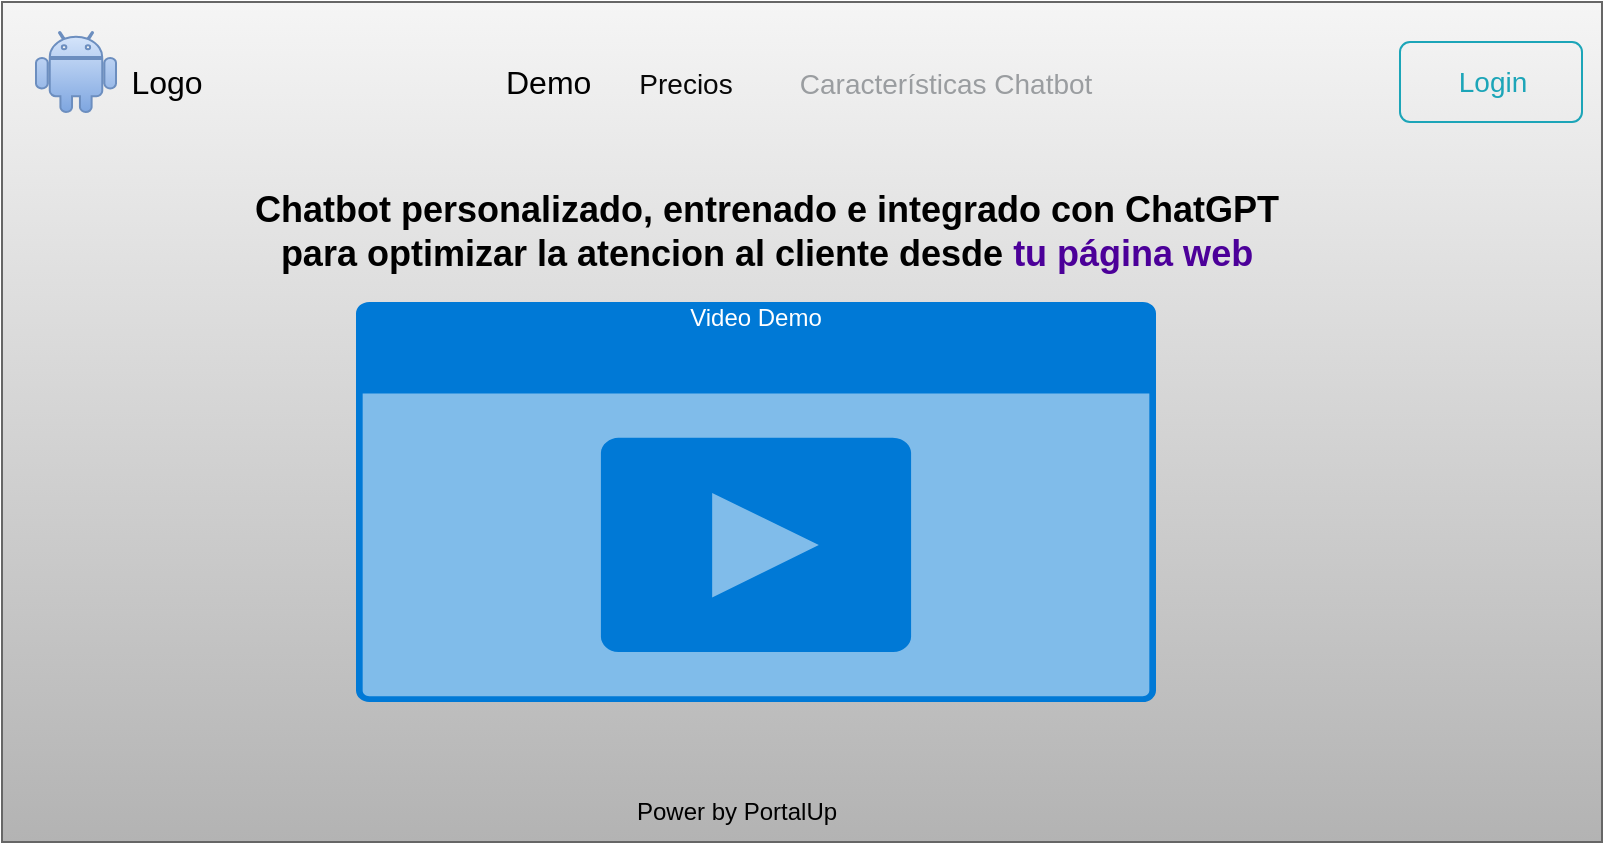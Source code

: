 <mxfile version="21.1.4" type="github">
  <diagram name="Página-1" id="bSJGP8Rl3pwdWKhk3Nbw">
    <mxGraphModel dx="880" dy="484" grid="1" gridSize="10" guides="1" tooltips="1" connect="1" arrows="1" fold="1" page="1" pageScale="1" pageWidth="827" pageHeight="1169" math="0" shadow="0">
      <root>
        <mxCell id="0" />
        <mxCell id="1" parent="0" />
        <mxCell id="TybLUOuc99CVGpNBgaMz-9" value="" style="rounded=0;whiteSpace=wrap;html=1;fillColor=#f5f5f5;gradientColor=#b3b3b3;strokeColor=#666666;" vertex="1" parent="1">
          <mxGeometry x="13" y="40" width="800" height="420" as="geometry" />
        </mxCell>
        <mxCell id="TybLUOuc99CVGpNBgaMz-1" value="Demo" style="html=1;shadow=0;dashed=0;fontSize=16;align=left;spacing=15;fillColor=none;strokeColor=none;" vertex="1" parent="1">
          <mxGeometry x="250" y="50" width="563" height="60" as="geometry" />
        </mxCell>
        <mxCell id="TybLUOuc99CVGpNBgaMz-2" value="Precios" style="fillColor=none;strokeColor=none;fontSize=14;fontColor=#080808;align=center;" vertex="1" parent="TybLUOuc99CVGpNBgaMz-1">
          <mxGeometry width="70" height="40" relative="1" as="geometry">
            <mxPoint x="70" y="10" as="offset" />
          </mxGeometry>
        </mxCell>
        <mxCell id="TybLUOuc99CVGpNBgaMz-3" value="Características Chatbot " style="fillColor=none;strokeColor=none;fontSize=14;fontColor=#9A9DA0;align=center;" vertex="1" parent="TybLUOuc99CVGpNBgaMz-1">
          <mxGeometry width="160" height="40" relative="1" as="geometry">
            <mxPoint x="157" y="10" as="offset" />
          </mxGeometry>
        </mxCell>
        <mxCell id="TybLUOuc99CVGpNBgaMz-6" value="Login" style="html=1;shadow=0;dashed=0;shape=mxgraph.bootstrap.rrect;rSize=5;fontSize=14;fontColor=#1CA5B8;strokeColor=#1CA5B8;fillColor=none;" vertex="1" parent="TybLUOuc99CVGpNBgaMz-1">
          <mxGeometry x="1" width="91" height="40" relative="1" as="geometry">
            <mxPoint x="-101" y="10" as="offset" />
          </mxGeometry>
        </mxCell>
        <mxCell id="TybLUOuc99CVGpNBgaMz-12" value="Video Demo" style="html=1;whiteSpace=wrap;strokeColor=none;fillColor=#0079D6;labelPosition=center;verticalLabelPosition=middle;verticalAlign=top;align=center;fontSize=12;outlineConnect=0;spacingTop=-6;fontColor=#FFFFFF;sketch=0;shape=mxgraph.sitemap.video;" vertex="1" parent="1">
          <mxGeometry x="190" y="190" width="400" height="200" as="geometry" />
        </mxCell>
        <mxCell id="TybLUOuc99CVGpNBgaMz-15" value="" style="dashed=0;outlineConnect=0;html=1;align=center;labelPosition=center;verticalLabelPosition=bottom;verticalAlign=top;shape=mxgraph.weblogos.android;fillColor=#dae8fc;strokeColor=#6c8ebf;gradientColor=#7ea6e0;" vertex="1" parent="1">
          <mxGeometry x="30" y="55" width="40" height="40" as="geometry" />
        </mxCell>
        <mxCell id="TybLUOuc99CVGpNBgaMz-16" value="Power by PortalUp&lt;br&gt;" style="text;html=1;align=center;verticalAlign=middle;resizable=0;points=[];autosize=1;strokeColor=none;fillColor=none;" vertex="1" parent="1">
          <mxGeometry x="320" y="430" width="120" height="30" as="geometry" />
        </mxCell>
        <mxCell id="TybLUOuc99CVGpNBgaMz-17" value="Logo" style="text;html=1;align=center;verticalAlign=middle;resizable=0;points=[];autosize=1;strokeColor=none;fillColor=none;fontSize=16;" vertex="1" parent="1">
          <mxGeometry x="65" y="65" width="60" height="30" as="geometry" />
        </mxCell>
        <mxCell id="TybLUOuc99CVGpNBgaMz-18" value="Chatbot personalizado, entrenado e integrado con ChatGPT &lt;br style=&quot;font-size: 18px;&quot;&gt;para optimizar la atencion al cliente desde &lt;font color=&quot;#4c0099&quot; style=&quot;font-size: 18px;&quot;&gt;tu página web&lt;/font&gt;" style="text;html=1;align=center;verticalAlign=middle;resizable=0;points=[];autosize=1;strokeColor=none;fillColor=none;fontFamily=Helvetica;fontStyle=1;horizontal=1;fontSize=18;" vertex="1" parent="1">
          <mxGeometry x="125" y="125" width="540" height="60" as="geometry" />
        </mxCell>
      </root>
    </mxGraphModel>
  </diagram>
</mxfile>
